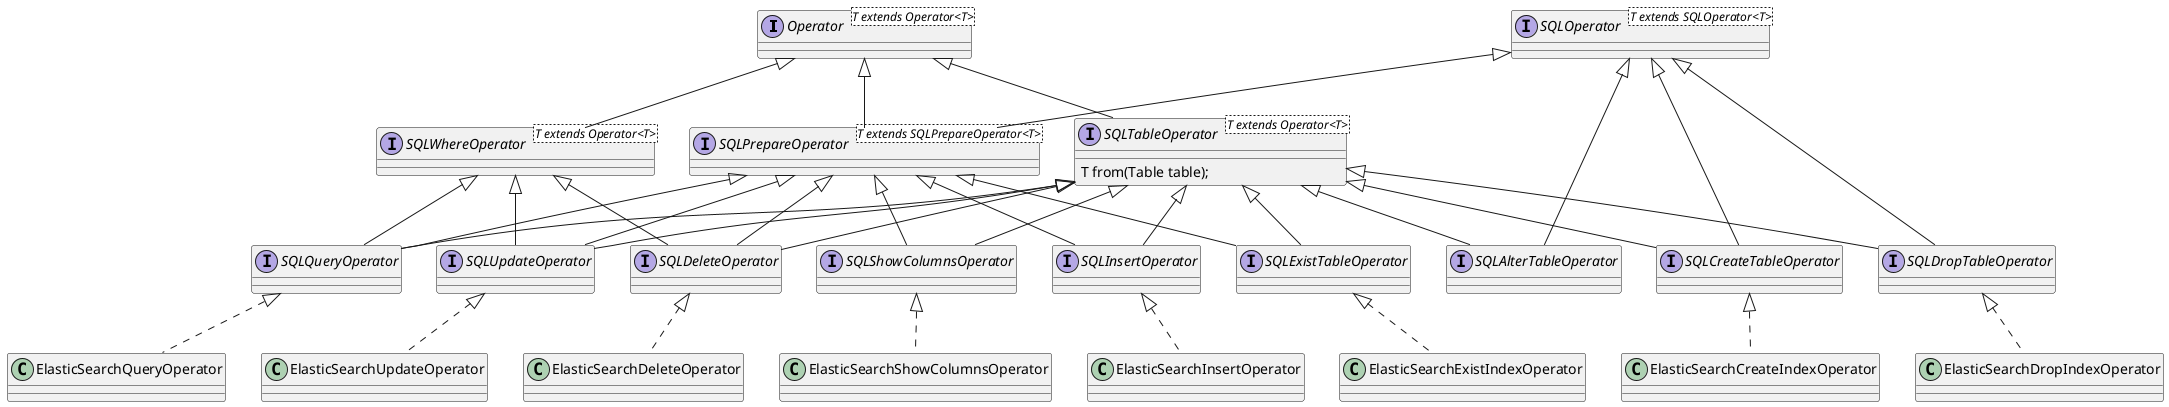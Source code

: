@startuml
'https://plantuml.com/class-diagram

interface Operator
interface SQLOperator
interface SQLTableOperator
interface SQLWhereOperator
interface SQLPrepareOperator

interface SQLDeleteOperator
interface SQLInsertOperator
interface SQLQueryOperator
interface SQLUpdateOperator
interface SQLAlterTableOperator
interface SQLCreateTableOperator
interface SQLDropTableOperator
interface SQLExistTableOperator
interface SQLShowColumnsOperator


interface Operator<T extends Operator<T>> {
}

interface SQLOperator<T extends SQLOperator<T>> {
}

interface SQLPrepareOperator extends SQLOperator {
}

interface SQLTableOperator<T extends Operator<T>> extends Operator {
    T from(Table table);
}

interface SQLWhereOperator<T extends Operator<T>> extends Operator {
}

interface SQLPrepareOperator<T extends SQLPrepareOperator<T>> extends Operator {
}

interface SQLDeleteOperator extends SQLPrepareOperator, SQLTableOperator, SQLWhereOperator {
}

interface SQLInsertOperator extends SQLPrepareOperator, SQLTableOperator {
}

interface SQLQueryOperator extends SQLPrepareOperator, SQLTableOperator, SQLWhereOperator  {
}

interface SQLUpdateOperator extends SQLPrepareOperator, SQLTableOperator, SQLWhereOperator {
}

interface SQLAlterTableOperator extends SQLOperator, SQLTableOperator {
}

interface SQLCreateTableOperator extends SQLOperator, SQLTableOperator {
}

interface SQLDropTableOperator extends SQLOperator, SQLTableOperator {
}

interface SQLExistTableOperator extends SQLPrepareOperator, SQLTableOperator {
}

interface SQLShowColumnsOperator extends SQLPrepareOperator, SQLTableOperator {
}

class ElasticSearchQueryOperator implements SQLQueryOperator {}
class ElasticSearchUpdateOperator implements SQLUpdateOperator {}
class ElasticSearchInsertOperator implements SQLInsertOperator {}
class ElasticSearchDeleteOperator implements SQLDeleteOperator {}
class ElasticSearchCreateIndexOperator implements SQLCreateTableOperator {}
class ElasticSearchDropIndexOperator implements SQLDropTableOperator {}
class ElasticSearchExistIndexOperator implements SQLExistTableOperator {}
class ElasticSearchShowColumnsOperator implements SQLShowColumnsOperator {}

@enduml